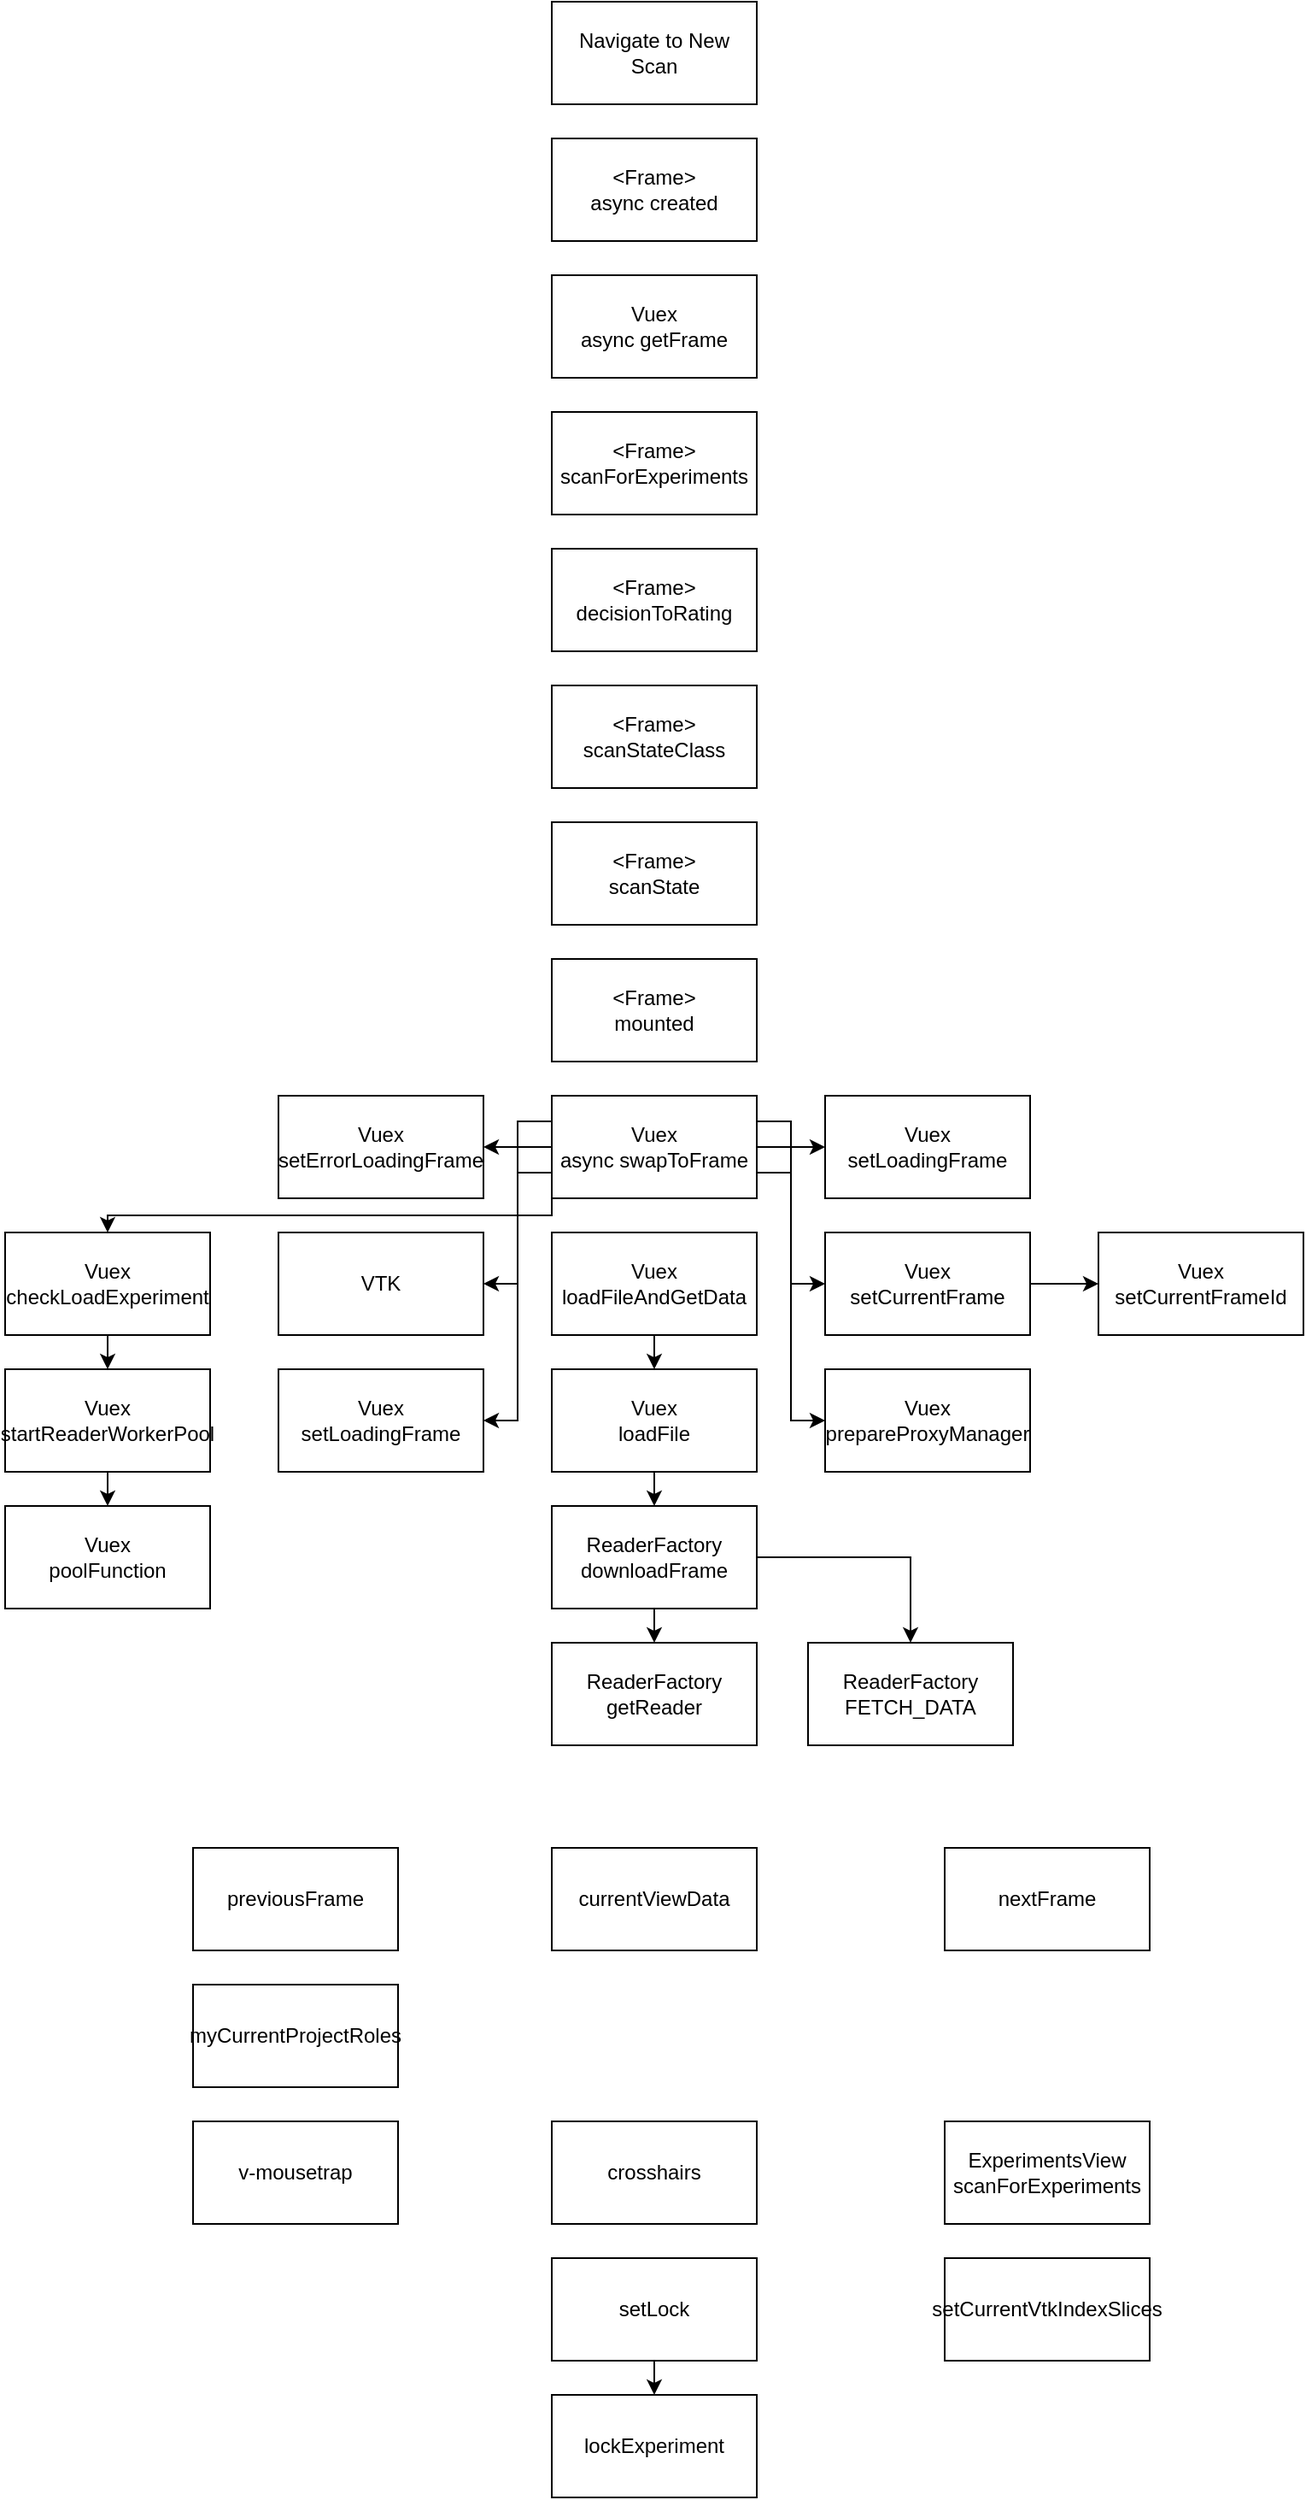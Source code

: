 <mxfile version="20.3.0" type="device" pages="2"><diagram id="TkVGLo_LPRjavE1psyxA" name="Page-1"><mxGraphModel dx="1422" dy="865" grid="1" gridSize="10" guides="1" tooltips="1" connect="1" arrows="1" fold="1" page="1" pageScale="1" pageWidth="850" pageHeight="1100" math="0" shadow="0"><root><mxCell id="0"/><mxCell id="1" parent="0"/><mxCell id="jgdQby42_CJrKuZxjolL-1" value="Navigate to New Scan" style="rounded=0;whiteSpace=wrap;html=1;" vertex="1" parent="1"><mxGeometry x="360" y="40" width="120" height="60" as="geometry"/></mxCell><mxCell id="jgdQby42_CJrKuZxjolL-3" value="Vuex&lt;br&gt;async getFrame" style="rounded=0;whiteSpace=wrap;html=1;" vertex="1" parent="1"><mxGeometry x="360" y="200" width="120" height="60" as="geometry"/></mxCell><mxCell id="jgdQby42_CJrKuZxjolL-4" value="&amp;lt;Frame&amp;gt;&lt;br&gt;async created" style="rounded=0;whiteSpace=wrap;html=1;" vertex="1" parent="1"><mxGeometry x="360" y="120" width="120" height="60" as="geometry"/></mxCell><mxCell id="jgdQby42_CJrKuZxjolL-5" value="&amp;lt;Frame&amp;gt;&lt;br&gt;scanForExperiments" style="rounded=0;whiteSpace=wrap;html=1;" vertex="1" parent="1"><mxGeometry x="360" y="280" width="120" height="60" as="geometry"/></mxCell><mxCell id="jgdQby42_CJrKuZxjolL-6" value="&amp;lt;Frame&amp;gt;&lt;br&gt;decisionToRating" style="rounded=0;whiteSpace=wrap;html=1;" vertex="1" parent="1"><mxGeometry x="360" y="360" width="120" height="60" as="geometry"/></mxCell><mxCell id="jgdQby42_CJrKuZxjolL-7" value="&amp;lt;Frame&amp;gt;&lt;br&gt;scanStateClass" style="rounded=0;whiteSpace=wrap;html=1;" vertex="1" parent="1"><mxGeometry x="360" y="440" width="120" height="60" as="geometry"/></mxCell><mxCell id="jgdQby42_CJrKuZxjolL-8" value="&amp;lt;Frame&amp;gt;&lt;br&gt;scanState" style="rounded=0;whiteSpace=wrap;html=1;" vertex="1" parent="1"><mxGeometry x="360" y="520" width="120" height="60" as="geometry"/></mxCell><mxCell id="jgdQby42_CJrKuZxjolL-9" value="&amp;lt;Frame&amp;gt;&lt;br&gt;mounted" style="rounded=0;whiteSpace=wrap;html=1;" vertex="1" parent="1"><mxGeometry x="360" y="600" width="120" height="60" as="geometry"/></mxCell><mxCell id="jgdQby42_CJrKuZxjolL-13" style="edgeStyle=orthogonalEdgeStyle;rounded=0;orthogonalLoop=1;jettySize=auto;html=1;exitX=1;exitY=0.5;exitDx=0;exitDy=0;entryX=0;entryY=0.5;entryDx=0;entryDy=0;" edge="1" parent="1" source="jgdQby42_CJrKuZxjolL-10" target="jgdQby42_CJrKuZxjolL-11"><mxGeometry relative="1" as="geometry"/></mxCell><mxCell id="jgdQby42_CJrKuZxjolL-15" style="edgeStyle=orthogonalEdgeStyle;rounded=0;orthogonalLoop=1;jettySize=auto;html=1;exitX=0;exitY=0.5;exitDx=0;exitDy=0;" edge="1" parent="1" source="jgdQby42_CJrKuZxjolL-10" target="jgdQby42_CJrKuZxjolL-14"><mxGeometry relative="1" as="geometry"/></mxCell><mxCell id="jgdQby42_CJrKuZxjolL-17" style="edgeStyle=orthogonalEdgeStyle;rounded=0;orthogonalLoop=1;jettySize=auto;html=1;exitX=0;exitY=0.75;exitDx=0;exitDy=0;entryX=1;entryY=0.5;entryDx=0;entryDy=0;" edge="1" parent="1" source="jgdQby42_CJrKuZxjolL-10" target="jgdQby42_CJrKuZxjolL-16"><mxGeometry relative="1" as="geometry"/></mxCell><mxCell id="jgdQby42_CJrKuZxjolL-28" style="edgeStyle=orthogonalEdgeStyle;rounded=0;orthogonalLoop=1;jettySize=auto;html=1;exitX=1;exitY=0.75;exitDx=0;exitDy=0;entryX=0;entryY=0.5;entryDx=0;entryDy=0;" edge="1" parent="1" source="jgdQby42_CJrKuZxjolL-10" target="jgdQby42_CJrKuZxjolL-27"><mxGeometry relative="1" as="geometry"/></mxCell><mxCell id="jgdQby42_CJrKuZxjolL-30" style="edgeStyle=orthogonalEdgeStyle;rounded=0;orthogonalLoop=1;jettySize=auto;html=1;exitX=1;exitY=0.25;exitDx=0;exitDy=0;entryX=0;entryY=0.5;entryDx=0;entryDy=0;" edge="1" parent="1" source="jgdQby42_CJrKuZxjolL-10" target="jgdQby42_CJrKuZxjolL-29"><mxGeometry relative="1" as="geometry"/></mxCell><mxCell id="jgdQby42_CJrKuZxjolL-34" style="edgeStyle=orthogonalEdgeStyle;rounded=0;orthogonalLoop=1;jettySize=auto;html=1;exitX=0;exitY=0.25;exitDx=0;exitDy=0;entryX=1;entryY=0.5;entryDx=0;entryDy=0;" edge="1" parent="1" source="jgdQby42_CJrKuZxjolL-10" target="jgdQby42_CJrKuZxjolL-33"><mxGeometry relative="1" as="geometry"/></mxCell><mxCell id="jgdQby42_CJrKuZxjolL-37" style="edgeStyle=orthogonalEdgeStyle;rounded=0;orthogonalLoop=1;jettySize=auto;html=1;exitX=0;exitY=0.75;exitDx=0;exitDy=0;entryX=0.5;entryY=0;entryDx=0;entryDy=0;" edge="1" parent="1" source="jgdQby42_CJrKuZxjolL-10" target="jgdQby42_CJrKuZxjolL-36"><mxGeometry relative="1" as="geometry"><Array as="points"><mxPoint x="360" y="750"/><mxPoint x="100" y="750"/></Array></mxGeometry></mxCell><mxCell id="jgdQby42_CJrKuZxjolL-10" value="Vuex&lt;br&gt;async swapToFrame" style="rounded=0;whiteSpace=wrap;html=1;" vertex="1" parent="1"><mxGeometry x="360" y="680" width="120" height="60" as="geometry"/></mxCell><mxCell id="jgdQby42_CJrKuZxjolL-11" value="Vuex&lt;br&gt;setLoadingFrame" style="rounded=0;whiteSpace=wrap;html=1;" vertex="1" parent="1"><mxGeometry x="520" y="680" width="120" height="60" as="geometry"/></mxCell><mxCell id="jgdQby42_CJrKuZxjolL-14" value="Vuex&lt;br&gt;setErrorLoadingFrame" style="rounded=0;whiteSpace=wrap;html=1;" vertex="1" parent="1"><mxGeometry x="200" y="680" width="120" height="60" as="geometry"/></mxCell><mxCell id="jgdQby42_CJrKuZxjolL-16" value="VTK" style="rounded=0;whiteSpace=wrap;html=1;" vertex="1" parent="1"><mxGeometry x="200" y="760" width="120" height="60" as="geometry"/></mxCell><mxCell id="jgdQby42_CJrKuZxjolL-20" style="edgeStyle=orthogonalEdgeStyle;rounded=0;orthogonalLoop=1;jettySize=auto;html=1;exitX=0.5;exitY=1;exitDx=0;exitDy=0;entryX=0.5;entryY=0;entryDx=0;entryDy=0;" edge="1" parent="1" source="jgdQby42_CJrKuZxjolL-18" target="jgdQby42_CJrKuZxjolL-19"><mxGeometry relative="1" as="geometry"/></mxCell><mxCell id="jgdQby42_CJrKuZxjolL-18" value="Vuex&lt;br&gt;loadFileAndGetData" style="rounded=0;whiteSpace=wrap;html=1;" vertex="1" parent="1"><mxGeometry x="360" y="760" width="120" height="60" as="geometry"/></mxCell><mxCell id="jgdQby42_CJrKuZxjolL-22" style="edgeStyle=orthogonalEdgeStyle;rounded=0;orthogonalLoop=1;jettySize=auto;html=1;exitX=0.5;exitY=1;exitDx=0;exitDy=0;entryX=0.5;entryY=0;entryDx=0;entryDy=0;" edge="1" parent="1" source="jgdQby42_CJrKuZxjolL-19" target="jgdQby42_CJrKuZxjolL-21"><mxGeometry relative="1" as="geometry"/></mxCell><mxCell id="jgdQby42_CJrKuZxjolL-19" value="Vuex&lt;br&gt;loadFile" style="rounded=0;whiteSpace=wrap;html=1;" vertex="1" parent="1"><mxGeometry x="360" y="840" width="120" height="60" as="geometry"/></mxCell><mxCell id="jgdQby42_CJrKuZxjolL-24" style="edgeStyle=orthogonalEdgeStyle;rounded=0;orthogonalLoop=1;jettySize=auto;html=1;exitX=0.5;exitY=1;exitDx=0;exitDy=0;entryX=0.5;entryY=0;entryDx=0;entryDy=0;" edge="1" parent="1" source="jgdQby42_CJrKuZxjolL-21" target="jgdQby42_CJrKuZxjolL-23"><mxGeometry relative="1" as="geometry"/></mxCell><mxCell id="jgdQby42_CJrKuZxjolL-26" style="edgeStyle=orthogonalEdgeStyle;rounded=0;orthogonalLoop=1;jettySize=auto;html=1;exitX=1;exitY=0.5;exitDx=0;exitDy=0;entryX=0.5;entryY=0;entryDx=0;entryDy=0;" edge="1" parent="1" source="jgdQby42_CJrKuZxjolL-21" target="jgdQby42_CJrKuZxjolL-25"><mxGeometry relative="1" as="geometry"/></mxCell><mxCell id="jgdQby42_CJrKuZxjolL-21" value="ReaderFactory&lt;br&gt;downloadFrame" style="rounded=0;whiteSpace=wrap;html=1;" vertex="1" parent="1"><mxGeometry x="360" y="920" width="120" height="60" as="geometry"/></mxCell><mxCell id="jgdQby42_CJrKuZxjolL-23" value="ReaderFactory&lt;br&gt;getReader" style="rounded=0;whiteSpace=wrap;html=1;" vertex="1" parent="1"><mxGeometry x="360" y="1000" width="120" height="60" as="geometry"/></mxCell><mxCell id="jgdQby42_CJrKuZxjolL-25" value="ReaderFactory&lt;br&gt;FETCH_DATA" style="rounded=0;whiteSpace=wrap;html=1;" vertex="1" parent="1"><mxGeometry x="510" y="1000" width="120" height="60" as="geometry"/></mxCell><mxCell id="jgdQby42_CJrKuZxjolL-27" value="Vuex&lt;br&gt;prepareProxyManager" style="rounded=0;whiteSpace=wrap;html=1;" vertex="1" parent="1"><mxGeometry x="520" y="840" width="120" height="60" as="geometry"/></mxCell><mxCell id="jgdQby42_CJrKuZxjolL-32" style="edgeStyle=orthogonalEdgeStyle;rounded=0;orthogonalLoop=1;jettySize=auto;html=1;exitX=1;exitY=0.5;exitDx=0;exitDy=0;entryX=0;entryY=0.5;entryDx=0;entryDy=0;" edge="1" parent="1" source="jgdQby42_CJrKuZxjolL-29" target="jgdQby42_CJrKuZxjolL-31"><mxGeometry relative="1" as="geometry"/></mxCell><mxCell id="jgdQby42_CJrKuZxjolL-29" value="Vuex&lt;br&gt;setCurrentFrame" style="rounded=0;whiteSpace=wrap;html=1;" vertex="1" parent="1"><mxGeometry x="520" y="760" width="120" height="60" as="geometry"/></mxCell><mxCell id="jgdQby42_CJrKuZxjolL-31" value="Vuex&lt;br&gt;setCurrentFrameId" style="rounded=0;whiteSpace=wrap;html=1;" vertex="1" parent="1"><mxGeometry x="680" y="760" width="120" height="60" as="geometry"/></mxCell><mxCell id="jgdQby42_CJrKuZxjolL-33" value="Vuex&lt;br&gt;setLoadingFrame" style="rounded=0;whiteSpace=wrap;html=1;" vertex="1" parent="1"><mxGeometry x="200" y="840" width="120" height="60" as="geometry"/></mxCell><mxCell id="jgdQby42_CJrKuZxjolL-39" style="edgeStyle=orthogonalEdgeStyle;rounded=0;orthogonalLoop=1;jettySize=auto;html=1;exitX=0.5;exitY=1;exitDx=0;exitDy=0;entryX=0.5;entryY=0;entryDx=0;entryDy=0;" edge="1" parent="1" source="jgdQby42_CJrKuZxjolL-36" target="jgdQby42_CJrKuZxjolL-38"><mxGeometry relative="1" as="geometry"/></mxCell><mxCell id="jgdQby42_CJrKuZxjolL-36" value="Vuex&lt;br&gt;checkLoadExperiment" style="rounded=0;whiteSpace=wrap;html=1;" vertex="1" parent="1"><mxGeometry x="40" y="760" width="120" height="60" as="geometry"/></mxCell><mxCell id="jgdQby42_CJrKuZxjolL-41" style="edgeStyle=orthogonalEdgeStyle;rounded=0;orthogonalLoop=1;jettySize=auto;html=1;exitX=0.5;exitY=1;exitDx=0;exitDy=0;entryX=0.5;entryY=0;entryDx=0;entryDy=0;" edge="1" parent="1" source="jgdQby42_CJrKuZxjolL-38" target="jgdQby42_CJrKuZxjolL-40"><mxGeometry relative="1" as="geometry"/></mxCell><mxCell id="jgdQby42_CJrKuZxjolL-38" value="Vuex&lt;br&gt;startReaderWorkerPool" style="rounded=0;whiteSpace=wrap;html=1;" vertex="1" parent="1"><mxGeometry x="40" y="840" width="120" height="60" as="geometry"/></mxCell><mxCell id="jgdQby42_CJrKuZxjolL-40" value="Vuex&lt;br&gt;poolFunction" style="rounded=0;whiteSpace=wrap;html=1;" vertex="1" parent="1"><mxGeometry x="40" y="920" width="120" height="60" as="geometry"/></mxCell><mxCell id="jgdQby42_CJrKuZxjolL-42" value="currentViewData" style="rounded=0;whiteSpace=wrap;html=1;" vertex="1" parent="1"><mxGeometry x="360" y="1120" width="120" height="60" as="geometry"/></mxCell><mxCell id="jgdQby42_CJrKuZxjolL-43" value="previousFrame" style="rounded=0;whiteSpace=wrap;html=1;" vertex="1" parent="1"><mxGeometry x="150" y="1120" width="120" height="60" as="geometry"/></mxCell><mxCell id="jgdQby42_CJrKuZxjolL-44" value="nextFrame" style="rounded=0;whiteSpace=wrap;html=1;" vertex="1" parent="1"><mxGeometry x="590" y="1120" width="120" height="60" as="geometry"/></mxCell><mxCell id="jgdQby42_CJrKuZxjolL-45" value="myCurrentProjectRoles" style="rounded=0;whiteSpace=wrap;html=1;" vertex="1" parent="1"><mxGeometry x="150" y="1200" width="120" height="60" as="geometry"/></mxCell><mxCell id="jgdQby42_CJrKuZxjolL-46" value="v-mousetrap" style="rounded=0;whiteSpace=wrap;html=1;" vertex="1" parent="1"><mxGeometry x="150" y="1280" width="120" height="60" as="geometry"/></mxCell><mxCell id="jgdQby42_CJrKuZxjolL-47" value="crosshairs" style="rounded=0;whiteSpace=wrap;html=1;" vertex="1" parent="1"><mxGeometry x="360" y="1280" width="120" height="60" as="geometry"/></mxCell><mxCell id="jgdQby42_CJrKuZxjolL-50" style="edgeStyle=orthogonalEdgeStyle;rounded=0;orthogonalLoop=1;jettySize=auto;html=1;exitX=0.5;exitY=1;exitDx=0;exitDy=0;entryX=0.5;entryY=0;entryDx=0;entryDy=0;" edge="1" parent="1" source="jgdQby42_CJrKuZxjolL-48" target="jgdQby42_CJrKuZxjolL-49"><mxGeometry relative="1" as="geometry"/></mxCell><mxCell id="jgdQby42_CJrKuZxjolL-48" value="setLock" style="rounded=0;whiteSpace=wrap;html=1;" vertex="1" parent="1"><mxGeometry x="360" y="1360" width="120" height="60" as="geometry"/></mxCell><mxCell id="jgdQby42_CJrKuZxjolL-49" value="lockExperiment" style="rounded=0;whiteSpace=wrap;html=1;" vertex="1" parent="1"><mxGeometry x="360" y="1440" width="120" height="60" as="geometry"/></mxCell><mxCell id="jgdQby42_CJrKuZxjolL-51" value="ExperimentsView&lt;br&gt;scanForExperiments" style="rounded=0;whiteSpace=wrap;html=1;" vertex="1" parent="1"><mxGeometry x="590" y="1280" width="120" height="60" as="geometry"/></mxCell><mxCell id="jgdQby42_CJrKuZxjolL-52" value="setCurrentVtkIndexSlices" style="rounded=0;whiteSpace=wrap;html=1;" vertex="1" parent="1"><mxGeometry x="590" y="1360" width="120" height="60" as="geometry"/></mxCell></root></mxGraphModel></diagram><diagram id="YB4cHzupcXMMqDbtIgim" name="Page-2"><mxGraphModel dx="1422" dy="865" grid="1" gridSize="10" guides="1" tooltips="1" connect="1" arrows="1" fold="1" page="1" pageScale="1" pageWidth="850" pageHeight="1100" math="0" shadow="0"><root><mxCell id="0"/><mxCell id="1" parent="0"/><mxCell id="zXC3n5OO_oV7MeBghN4X-3" style="edgeStyle=orthogonalEdgeStyle;rounded=0;orthogonalLoop=1;jettySize=auto;html=1;exitX=0.5;exitY=1;exitDx=0;exitDy=0;entryX=0.5;entryY=0;entryDx=0;entryDy=0;" edge="1" parent="1" source="zXC3n5OO_oV7MeBghN4X-1" target="zXC3n5OO_oV7MeBghN4X-2"><mxGeometry relative="1" as="geometry"/></mxCell><mxCell id="zXC3n5OO_oV7MeBghN4X-1" value="Click on Scan from Experiments" style="rounded=0;whiteSpace=wrap;html=1;" vertex="1" parent="1"><mxGeometry x="330" y="40" width="120" height="60" as="geometry"/></mxCell><mxCell id="zXC3n5OO_oV7MeBghN4X-2" value="getFrame" style="rounded=0;whiteSpace=wrap;html=1;" vertex="1" parent="1"><mxGeometry x="330" y="140" width="120" height="60" as="geometry"/></mxCell><mxCell id="zXC3n5OO_oV7MeBghN4X-6" style="edgeStyle=orthogonalEdgeStyle;rounded=0;orthogonalLoop=1;jettySize=auto;html=1;exitX=1;exitY=0.5;exitDx=0;exitDy=0;entryX=0;entryY=0.5;entryDx=0;entryDy=0;" edge="1" parent="1" source="zXC3n5OO_oV7MeBghN4X-4" target="zXC3n5OO_oV7MeBghN4X-5"><mxGeometry relative="1" as="geometry"/></mxCell><mxCell id="zXC3n5OO_oV7MeBghN4X-8" style="edgeStyle=orthogonalEdgeStyle;rounded=0;orthogonalLoop=1;jettySize=auto;html=1;exitX=0.5;exitY=1;exitDx=0;exitDy=0;entryX=0.5;entryY=0;entryDx=0;entryDy=0;" edge="1" parent="1" source="zXC3n5OO_oV7MeBghN4X-4" target="zXC3n5OO_oV7MeBghN4X-7"><mxGeometry relative="1" as="geometry"/></mxCell><mxCell id="zXC3n5OO_oV7MeBghN4X-12" style="edgeStyle=orthogonalEdgeStyle;rounded=0;orthogonalLoop=1;jettySize=auto;html=1;exitX=1;exitY=0.75;exitDx=0;exitDy=0;entryX=0;entryY=0.5;entryDx=0;entryDy=0;" edge="1" parent="1" source="zXC3n5OO_oV7MeBghN4X-4" target="zXC3n5OO_oV7MeBghN4X-10"><mxGeometry relative="1" as="geometry"/></mxCell><mxCell id="zXC3n5OO_oV7MeBghN4X-14" style="edgeStyle=orthogonalEdgeStyle;rounded=0;orthogonalLoop=1;jettySize=auto;html=1;exitX=1;exitY=0.25;exitDx=0;exitDy=0;entryX=0;entryY=0.5;entryDx=0;entryDy=0;" edge="1" parent="1" source="zXC3n5OO_oV7MeBghN4X-4" target="zXC3n5OO_oV7MeBghN4X-13"><mxGeometry relative="1" as="geometry"/></mxCell><mxCell id="zXC3n5OO_oV7MeBghN4X-4" value="swapToFrame" style="rounded=0;whiteSpace=wrap;html=1;" vertex="1" parent="1"><mxGeometry x="480" y="140" width="120" height="60" as="geometry"/></mxCell><mxCell id="zXC3n5OO_oV7MeBghN4X-11" style="edgeStyle=orthogonalEdgeStyle;rounded=0;orthogonalLoop=1;jettySize=auto;html=1;exitX=0;exitY=0.5;exitDx=0;exitDy=0;" edge="1" parent="1" source="zXC3n5OO_oV7MeBghN4X-5"><mxGeometry relative="1" as="geometry"><mxPoint x="640" y="170" as="targetPoint"/></mxGeometry></mxCell><mxCell id="zXC3n5OO_oV7MeBghN4X-5" value="setLoadingFrame&lt;br&gt;setErrorLoadingFrame" style="rounded=0;whiteSpace=wrap;html=1;" vertex="1" parent="1"><mxGeometry x="640" y="140" width="120" height="60" as="geometry"/></mxCell><mxCell id="zXC3n5OO_oV7MeBghN4X-7" value="shrinkProxyManager" style="rounded=0;whiteSpace=wrap;html=1;" vertex="1" parent="1"><mxGeometry x="480" y="230" width="120" height="60" as="geometry"/></mxCell><mxCell id="zXC3n5OO_oV7MeBghN4X-9" value="prepareProxyManager" style="rounded=0;whiteSpace=wrap;html=1;" vertex="1" parent="1"><mxGeometry x="480" y="320" width="120" height="60" as="geometry"/></mxCell><mxCell id="zXC3n5OO_oV7MeBghN4X-10" value="VTK" style="rounded=0;whiteSpace=wrap;html=1;" vertex="1" parent="1"><mxGeometry x="640" y="240" width="120" height="60" as="geometry"/></mxCell><mxCell id="zXC3n5OO_oV7MeBghN4X-18" style="edgeStyle=orthogonalEdgeStyle;rounded=0;orthogonalLoop=1;jettySize=auto;html=1;exitX=0.5;exitY=1;exitDx=0;exitDy=0;" edge="1" parent="1" source="zXC3n5OO_oV7MeBghN4X-13" target="zXC3n5OO_oV7MeBghN4X-15"><mxGeometry relative="1" as="geometry"/></mxCell><mxCell id="zXC3n5OO_oV7MeBghN4X-13" value="loadFileAndGetData" style="rounded=0;whiteSpace=wrap;html=1;" vertex="1" parent="1"><mxGeometry x="640" y="320" width="120" height="60" as="geometry"/></mxCell><mxCell id="zXC3n5OO_oV7MeBghN4X-17" style="edgeStyle=orthogonalEdgeStyle;rounded=0;orthogonalLoop=1;jettySize=auto;html=1;exitX=0.5;exitY=1;exitDx=0;exitDy=0;entryX=0.5;entryY=0;entryDx=0;entryDy=0;" edge="1" parent="1" source="zXC3n5OO_oV7MeBghN4X-15" target="zXC3n5OO_oV7MeBghN4X-16"><mxGeometry relative="1" as="geometry"/></mxCell><mxCell id="zXC3n5OO_oV7MeBghN4X-20" style="edgeStyle=orthogonalEdgeStyle;rounded=0;orthogonalLoop=1;jettySize=auto;html=1;exitX=1;exitY=0.5;exitDx=0;exitDy=0;entryX=1;entryY=0.5;entryDx=0;entryDy=0;" edge="1" parent="1" source="zXC3n5OO_oV7MeBghN4X-15" target="zXC3n5OO_oV7MeBghN4X-19"><mxGeometry relative="1" as="geometry"/></mxCell><mxCell id="zXC3n5OO_oV7MeBghN4X-27" style="edgeStyle=orthogonalEdgeStyle;rounded=0;orthogonalLoop=1;jettySize=auto;html=1;exitX=0;exitY=0.5;exitDx=0;exitDy=0;entryX=0.5;entryY=0;entryDx=0;entryDy=0;" edge="1" parent="1" source="zXC3n5OO_oV7MeBghN4X-15" target="zXC3n5OO_oV7MeBghN4X-26"><mxGeometry relative="1" as="geometry"/></mxCell><mxCell id="zXC3n5OO_oV7MeBghN4X-15" value="loadFile" style="rounded=0;whiteSpace=wrap;html=1;" vertex="1" parent="1"><mxGeometry x="640" y="400" width="120" height="60" as="geometry"/></mxCell><mxCell id="zXC3n5OO_oV7MeBghN4X-16" value="django.ts" style="rounded=0;whiteSpace=wrap;html=1;" vertex="1" parent="1"><mxGeometry x="640" y="480" width="120" height="60" as="geometry"/></mxCell><mxCell id="zXC3n5OO_oV7MeBghN4X-22" style="edgeStyle=orthogonalEdgeStyle;rounded=0;orthogonalLoop=1;jettySize=auto;html=1;exitX=0.5;exitY=1;exitDx=0;exitDy=0;" edge="1" parent="1" source="zXC3n5OO_oV7MeBghN4X-19" target="zXC3n5OO_oV7MeBghN4X-21"><mxGeometry relative="1" as="geometry"/></mxCell><mxCell id="zXC3n5OO_oV7MeBghN4X-24" style="edgeStyle=orthogonalEdgeStyle;rounded=0;orthogonalLoop=1;jettySize=auto;html=1;exitX=0;exitY=0.5;exitDx=0;exitDy=0;" edge="1" parent="1" source="zXC3n5OO_oV7MeBghN4X-19" target="zXC3n5OO_oV7MeBghN4X-23"><mxGeometry relative="1" as="geometry"/></mxCell><mxCell id="zXC3n5OO_oV7MeBghN4X-34" style="edgeStyle=orthogonalEdgeStyle;rounded=0;orthogonalLoop=1;jettySize=auto;html=1;exitX=1;exitY=0.75;exitDx=0;exitDy=0;entryX=1;entryY=0.5;entryDx=0;entryDy=0;" edge="1" parent="1" source="zXC3n5OO_oV7MeBghN4X-19" target="zXC3n5OO_oV7MeBghN4X-33"><mxGeometry relative="1" as="geometry"/></mxCell><mxCell id="zXC3n5OO_oV7MeBghN4X-19" value="ReaderFactory&lt;br&gt;downloadFrame" style="rounded=0;whiteSpace=wrap;html=1;" vertex="1" parent="1"><mxGeometry x="640" y="560" width="120" height="60" as="geometry"/></mxCell><mxCell id="zXC3n5OO_oV7MeBghN4X-21" value="ReaderFactory&lt;br&gt;getReader" style="rounded=0;whiteSpace=wrap;html=1;" vertex="1" parent="1"><mxGeometry x="640" y="640" width="120" height="60" as="geometry"/></mxCell><mxCell id="zXC3n5OO_oV7MeBghN4X-23" value="ReaderFactory&lt;br&gt;fetchData" style="rounded=0;whiteSpace=wrap;html=1;" vertex="1" parent="1"><mxGeometry x="480" y="640" width="120" height="60" as="geometry"/></mxCell><mxCell id="zXC3n5OO_oV7MeBghN4X-26" value="loadResult?" style="rounded=0;whiteSpace=wrap;html=1;" vertex="1" parent="1"><mxGeometry x="480" y="480" width="120" height="60" as="geometry"/></mxCell><mxCell id="zXC3n5OO_oV7MeBghN4X-28" value="ExperimentsView&lt;br&gt;scansForExperiment" style="rounded=0;whiteSpace=wrap;html=1;" vertex="1" parent="1"><mxGeometry x="110" y="480" width="120" height="60" as="geometry"/></mxCell><mxCell id="zXC3n5OO_oV7MeBghN4X-29" value="ExperimentsView&lt;br&gt;decisionToRating" style="rounded=0;whiteSpace=wrap;html=1;" vertex="1" parent="1"><mxGeometry x="110" y="560" width="120" height="60" as="geometry"/></mxCell><mxCell id="zXC3n5OO_oV7MeBghN4X-30" value="ExperimentsView&lt;br&gt;scanStateClass" style="rounded=0;whiteSpace=wrap;html=1;" vertex="1" parent="1"><mxGeometry x="110" y="640" width="120" height="60" as="geometry"/></mxCell><mxCell id="zXC3n5OO_oV7MeBghN4X-31" value="ExperimentsView&lt;br&gt;scanState" style="rounded=0;whiteSpace=wrap;html=1;" vertex="1" parent="1"><mxGeometry x="110" y="720" width="120" height="60" as="geometry"/></mxCell><mxCell id="zXC3n5OO_oV7MeBghN4X-32" value="currentViewData" style="rounded=0;whiteSpace=wrap;html=1;" vertex="1" parent="1"><mxGeometry x="110" y="800" width="120" height="60" as="geometry"/></mxCell><mxCell id="zXC3n5OO_oV7MeBghN4X-33" value="getData" style="rounded=0;whiteSpace=wrap;html=1;" vertex="1" parent="1"><mxGeometry x="640" y="730" width="120" height="60" as="geometry"/></mxCell></root></mxGraphModel></diagram></mxfile>